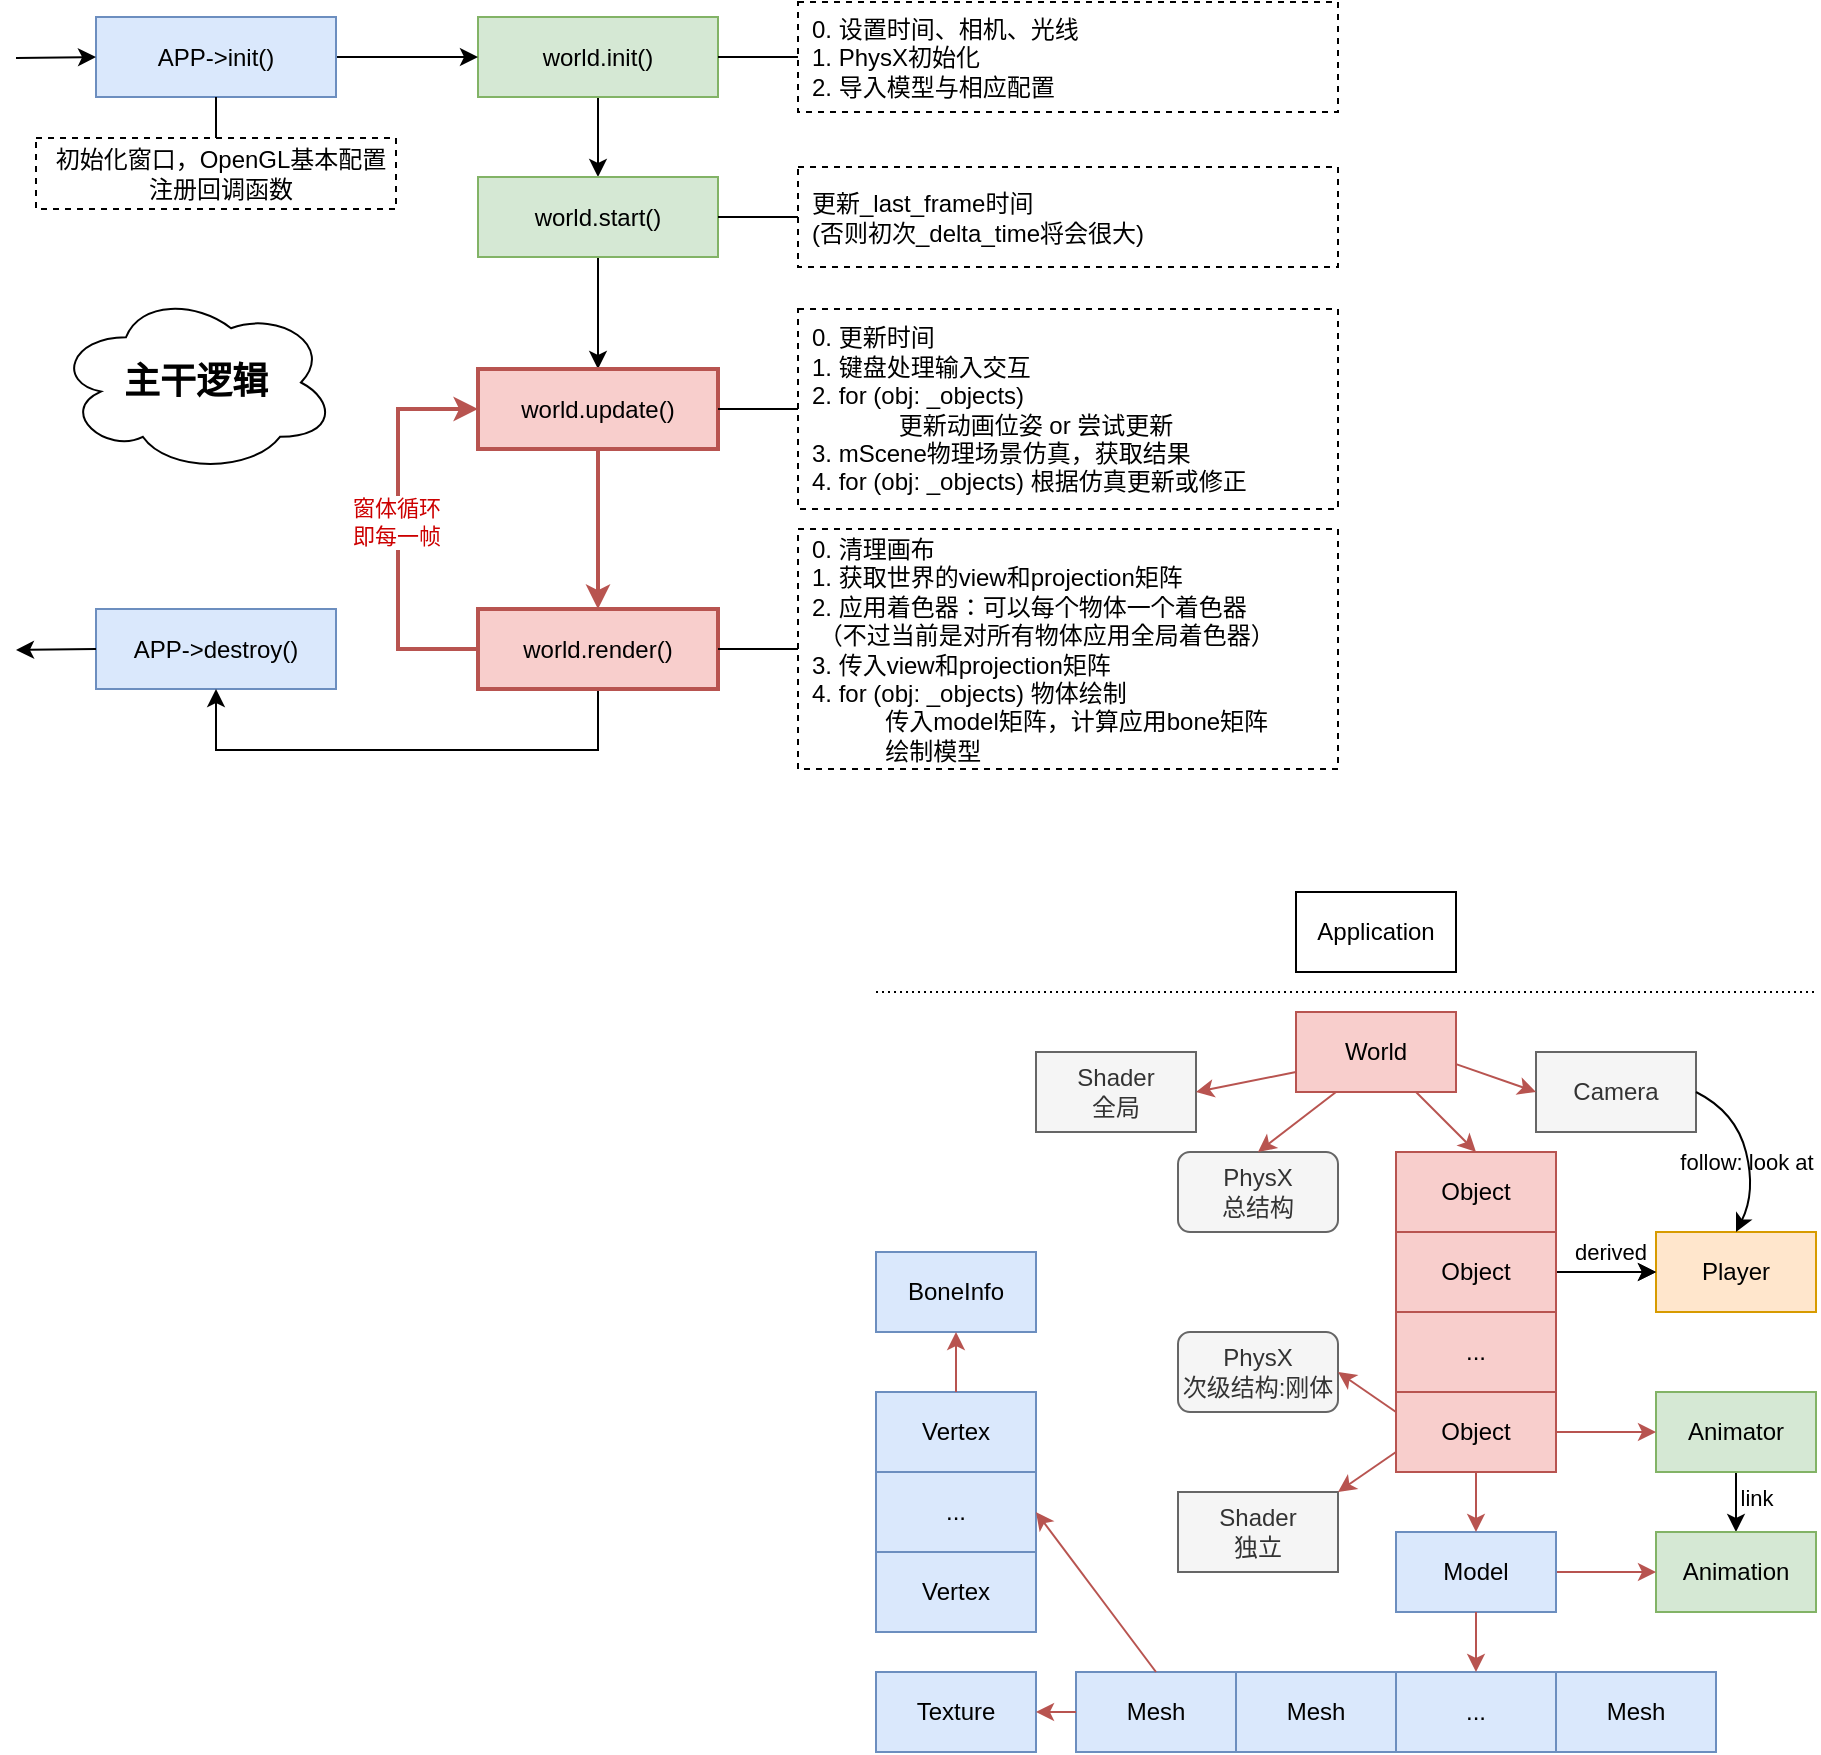 <mxfile version="26.0.3">
  <diagram name="Page-1" id="UYvBciO4MKMLF2sFaEEk">
    <mxGraphModel dx="1430" dy="763" grid="1" gridSize="10" guides="1" tooltips="1" connect="1" arrows="1" fold="1" page="1" pageScale="1" pageWidth="850" pageHeight="1100" math="0" shadow="0">
      <root>
        <mxCell id="0" />
        <mxCell id="1" parent="0" />
        <mxCell id="TSMxXaVwhn4SRF5zva0e-20" style="edgeStyle=orthogonalEdgeStyle;rounded=0;orthogonalLoop=1;jettySize=auto;html=1;exitX=0.5;exitY=1;exitDx=0;exitDy=0;entryX=0.5;entryY=0;entryDx=0;entryDy=0;" edge="1" parent="1" source="TSMxXaVwhn4SRF5zva0e-1" target="TSMxXaVwhn4SRF5zva0e-2">
          <mxGeometry relative="1" as="geometry" />
        </mxCell>
        <mxCell id="TSMxXaVwhn4SRF5zva0e-1" value="world.init()" style="rounded=0;whiteSpace=wrap;html=1;fillColor=#d5e8d4;strokeColor=#82b366;" vertex="1" parent="1">
          <mxGeometry x="271" y="182.5" width="120" height="40" as="geometry" />
        </mxCell>
        <mxCell id="TSMxXaVwhn4SRF5zva0e-21" style="edgeStyle=orthogonalEdgeStyle;rounded=0;orthogonalLoop=1;jettySize=auto;html=1;exitX=0.5;exitY=1;exitDx=0;exitDy=0;entryX=0.5;entryY=0;entryDx=0;entryDy=0;" edge="1" parent="1" source="TSMxXaVwhn4SRF5zva0e-2" target="TSMxXaVwhn4SRF5zva0e-3">
          <mxGeometry relative="1" as="geometry" />
        </mxCell>
        <mxCell id="TSMxXaVwhn4SRF5zva0e-2" value="world.start()" style="rounded=0;whiteSpace=wrap;html=1;fillColor=#d5e8d4;strokeColor=#82b366;" vertex="1" parent="1">
          <mxGeometry x="271" y="262.5" width="120" height="40" as="geometry" />
        </mxCell>
        <mxCell id="TSMxXaVwhn4SRF5zva0e-22" style="edgeStyle=orthogonalEdgeStyle;rounded=0;orthogonalLoop=1;jettySize=auto;html=1;exitX=0.5;exitY=1;exitDx=0;exitDy=0;entryX=0.5;entryY=0;entryDx=0;entryDy=0;strokeWidth=2;fillColor=#f8cecc;strokeColor=#b85450;" edge="1" parent="1" source="TSMxXaVwhn4SRF5zva0e-3" target="TSMxXaVwhn4SRF5zva0e-11">
          <mxGeometry relative="1" as="geometry" />
        </mxCell>
        <mxCell id="TSMxXaVwhn4SRF5zva0e-3" value="world.update()" style="rounded=0;whiteSpace=wrap;html=1;strokeWidth=2;fillColor=#f8cecc;strokeColor=#b85450;" vertex="1" parent="1">
          <mxGeometry x="271" y="358.5" width="120" height="40" as="geometry" />
        </mxCell>
        <mxCell id="TSMxXaVwhn4SRF5zva0e-25" style="edgeStyle=orthogonalEdgeStyle;rounded=0;orthogonalLoop=1;jettySize=auto;html=1;exitX=1;exitY=0.5;exitDx=0;exitDy=0;entryX=0;entryY=0.5;entryDx=0;entryDy=0;" edge="1" parent="1" source="TSMxXaVwhn4SRF5zva0e-4" target="TSMxXaVwhn4SRF5zva0e-1">
          <mxGeometry relative="1" as="geometry" />
        </mxCell>
        <mxCell id="TSMxXaVwhn4SRF5zva0e-4" value="APP-&amp;gt;init()" style="rounded=0;whiteSpace=wrap;html=1;fillColor=#dae8fc;strokeColor=#6c8ebf;" vertex="1" parent="1">
          <mxGeometry x="80" y="182.5" width="120" height="40" as="geometry" />
        </mxCell>
        <mxCell id="TSMxXaVwhn4SRF5zva0e-8" value="APP-&amp;gt;destroy()" style="rounded=0;whiteSpace=wrap;html=1;fillColor=#dae8fc;strokeColor=#6c8ebf;" vertex="1" parent="1">
          <mxGeometry x="80" y="478.5" width="120" height="40" as="geometry" />
        </mxCell>
        <mxCell id="TSMxXaVwhn4SRF5zva0e-9" value="&lt;div&gt;0. 设置时间、相机、光线&lt;/div&gt;1. PhysX初始化&lt;div&gt;2. 导入模型与相应配置&lt;/div&gt;" style="rounded=0;whiteSpace=wrap;html=1;dashed=1;align=left;spacingLeft=5;" vertex="1" parent="1">
          <mxGeometry x="431" y="175" width="270" height="55" as="geometry" />
        </mxCell>
        <mxCell id="TSMxXaVwhn4SRF5zva0e-10" value="更新_last_frame时间&lt;br&gt;(否则初次_delta_time将会很大)" style="rounded=0;whiteSpace=wrap;html=1;dashed=1;align=left;spacingLeft=5;" vertex="1" parent="1">
          <mxGeometry x="431" y="257.5" width="270" height="50" as="geometry" />
        </mxCell>
        <mxCell id="TSMxXaVwhn4SRF5zva0e-24" style="edgeStyle=orthogonalEdgeStyle;rounded=0;orthogonalLoop=1;jettySize=auto;html=1;exitX=0;exitY=0.5;exitDx=0;exitDy=0;entryX=0;entryY=0.5;entryDx=0;entryDy=0;strokeWidth=2;fillColor=#f8cecc;strokeColor=#b85450;" edge="1" parent="1" source="TSMxXaVwhn4SRF5zva0e-11" target="TSMxXaVwhn4SRF5zva0e-3">
          <mxGeometry relative="1" as="geometry">
            <Array as="points">
              <mxPoint x="231" y="498.5" />
              <mxPoint x="231" y="378.5" />
            </Array>
          </mxGeometry>
        </mxCell>
        <mxCell id="TSMxXaVwhn4SRF5zva0e-35" value="窗体循环&lt;div&gt;即每一帧&lt;/div&gt;" style="edgeLabel;html=1;align=center;verticalAlign=middle;resizable=0;points=[];fontColor=#CC0000;" vertex="1" connectable="0" parent="TSMxXaVwhn4SRF5zva0e-24">
          <mxGeometry x="0.045" y="1" relative="1" as="geometry">
            <mxPoint y="1" as="offset" />
          </mxGeometry>
        </mxCell>
        <mxCell id="TSMxXaVwhn4SRF5zva0e-27" style="edgeStyle=orthogonalEdgeStyle;rounded=0;orthogonalLoop=1;jettySize=auto;html=1;exitX=0.5;exitY=1;exitDx=0;exitDy=0;entryX=0.5;entryY=1;entryDx=0;entryDy=0;" edge="1" parent="1" source="TSMxXaVwhn4SRF5zva0e-11" target="TSMxXaVwhn4SRF5zva0e-8">
          <mxGeometry relative="1" as="geometry">
            <Array as="points">
              <mxPoint x="331" y="549" />
              <mxPoint x="140" y="549" />
            </Array>
          </mxGeometry>
        </mxCell>
        <mxCell id="TSMxXaVwhn4SRF5zva0e-11" value="world.render()" style="rounded=0;whiteSpace=wrap;html=1;strokeWidth=2;fillColor=#f8cecc;strokeColor=#b85450;" vertex="1" parent="1">
          <mxGeometry x="271" y="478.5" width="120" height="40" as="geometry" />
        </mxCell>
        <mxCell id="TSMxXaVwhn4SRF5zva0e-12" value="&lt;div&gt;0. 更新时间&lt;/div&gt;1. 键盘处理输入交互&lt;div&gt;2. for (obj: _objects)&amp;nbsp;&lt;/div&gt;&lt;div&gt;&amp;nbsp; &amp;nbsp; &amp;nbsp; &amp;nbsp; &amp;nbsp; &amp;nbsp; &amp;nbsp;更新动画位姿 or 尝试更新&lt;/div&gt;&lt;div&gt;3. mScene物理场景仿真，获取结果&lt;/div&gt;&lt;div&gt;4.&amp;nbsp;&lt;span style=&quot;background-color: transparent; color: light-dark(rgb(0, 0, 0), rgb(255, 255, 255));&quot;&gt;for (obj: _objects)&amp;nbsp;&lt;/span&gt;&lt;span style=&quot;background-color: transparent; color: light-dark(rgb(0, 0, 0), rgb(255, 255, 255));&quot;&gt;根据仿真更新或修正&lt;/span&gt;&lt;/div&gt;" style="rounded=0;whiteSpace=wrap;html=1;dashed=1;align=left;spacingLeft=5;" vertex="1" parent="1">
          <mxGeometry x="431" y="328.5" width="270" height="100" as="geometry" />
        </mxCell>
        <mxCell id="TSMxXaVwhn4SRF5zva0e-13" value="&lt;div&gt;0. 清理画布&lt;/div&gt;1. 获取世界的view和projection矩阵&lt;div&gt;2. 应用着色器：可以每个物体一个着色器&lt;/div&gt;&lt;div&gt;&amp;nbsp;（不过当前是对所有物体应用全局着色器）&lt;/div&gt;&lt;div&gt;3.&amp;nbsp;&lt;span style=&quot;background-color: transparent; color: light-dark(rgb(0, 0, 0), rgb(255, 255, 255));&quot;&gt;传入view和projection矩阵&lt;/span&gt;&lt;/div&gt;&lt;div&gt;&lt;span style=&quot;background-color: transparent; color: light-dark(rgb(0, 0, 0), rgb(255, 255, 255));&quot;&gt;4. for (obj: _objects) 物体绘制&lt;/span&gt;&lt;/div&gt;&lt;div&gt;&lt;span style=&quot;background-color: transparent; color: light-dark(rgb(0, 0, 0), rgb(255, 255, 255));&quot;&gt;&amp;nbsp; &amp;nbsp; &amp;nbsp; &amp;nbsp; &amp;nbsp; &amp;nbsp;传入model矩阵，计算应用bone矩阵&lt;/span&gt;&lt;/div&gt;&lt;div&gt;&lt;span style=&quot;background-color: transparent; color: light-dark(rgb(0, 0, 0), rgb(255, 255, 255));&quot;&gt;&amp;nbsp; &amp;nbsp; &amp;nbsp; &amp;nbsp; &amp;nbsp; &amp;nbsp;绘制模型&lt;/span&gt;&lt;/div&gt;" style="rounded=0;whiteSpace=wrap;html=1;dashed=1;align=left;spacingLeft=5;" vertex="1" parent="1">
          <mxGeometry x="431" y="438.5" width="270" height="120" as="geometry" />
        </mxCell>
        <mxCell id="TSMxXaVwhn4SRF5zva0e-15" value="" style="endArrow=none;html=1;rounded=0;entryX=0;entryY=0.5;entryDx=0;entryDy=0;exitX=1;exitY=0.5;exitDx=0;exitDy=0;" edge="1" parent="1" source="TSMxXaVwhn4SRF5zva0e-3" target="TSMxXaVwhn4SRF5zva0e-12">
          <mxGeometry width="50" height="50" relative="1" as="geometry">
            <mxPoint x="181" y="458.5" as="sourcePoint" />
            <mxPoint x="231" y="408.5" as="targetPoint" />
          </mxGeometry>
        </mxCell>
        <mxCell id="TSMxXaVwhn4SRF5zva0e-16" value="" style="endArrow=none;html=1;rounded=0;entryX=0;entryY=0.5;entryDx=0;entryDy=0;exitX=1;exitY=0.5;exitDx=0;exitDy=0;" edge="1" parent="1" source="TSMxXaVwhn4SRF5zva0e-11" target="TSMxXaVwhn4SRF5zva0e-13">
          <mxGeometry width="50" height="50" relative="1" as="geometry">
            <mxPoint x="401" y="388.5" as="sourcePoint" />
            <mxPoint x="441" y="388.5" as="targetPoint" />
          </mxGeometry>
        </mxCell>
        <mxCell id="TSMxXaVwhn4SRF5zva0e-17" value="" style="endArrow=none;html=1;rounded=0;entryX=0;entryY=0.5;entryDx=0;entryDy=0;exitX=1;exitY=0.5;exitDx=0;exitDy=0;" edge="1" parent="1" source="TSMxXaVwhn4SRF5zva0e-2" target="TSMxXaVwhn4SRF5zva0e-10">
          <mxGeometry width="50" height="50" relative="1" as="geometry">
            <mxPoint x="401" y="412.5" as="sourcePoint" />
            <mxPoint x="441" y="412.5" as="targetPoint" />
          </mxGeometry>
        </mxCell>
        <mxCell id="TSMxXaVwhn4SRF5zva0e-18" value="" style="endArrow=none;html=1;rounded=0;entryX=0;entryY=0.5;entryDx=0;entryDy=0;exitX=1;exitY=0.5;exitDx=0;exitDy=0;" edge="1" parent="1" source="TSMxXaVwhn4SRF5zva0e-1" target="TSMxXaVwhn4SRF5zva0e-9">
          <mxGeometry width="50" height="50" relative="1" as="geometry">
            <mxPoint x="401" y="292.5" as="sourcePoint" />
            <mxPoint x="441" y="292.5" as="targetPoint" />
          </mxGeometry>
        </mxCell>
        <mxCell id="TSMxXaVwhn4SRF5zva0e-29" value="" style="endArrow=classic;html=1;rounded=0;entryX=0;entryY=0.5;entryDx=0;entryDy=0;" edge="1" parent="1" target="TSMxXaVwhn4SRF5zva0e-4">
          <mxGeometry width="50" height="50" relative="1" as="geometry">
            <mxPoint x="40" y="203" as="sourcePoint" />
            <mxPoint x="10" y="203" as="targetPoint" />
          </mxGeometry>
        </mxCell>
        <mxCell id="TSMxXaVwhn4SRF5zva0e-30" value="" style="endArrow=classic;html=1;rounded=0;exitX=0;exitY=0.5;exitDx=0;exitDy=0;" edge="1" parent="1" source="TSMxXaVwhn4SRF5zva0e-8">
          <mxGeometry width="50" height="50" relative="1" as="geometry">
            <mxPoint x="-60" y="559" as="sourcePoint" />
            <mxPoint x="40" y="499" as="targetPoint" />
          </mxGeometry>
        </mxCell>
        <mxCell id="TSMxXaVwhn4SRF5zva0e-32" value="&lt;div&gt;初始化窗口，OpenGL基本配置&lt;/div&gt;&lt;div&gt;注册回调函数&lt;/div&gt;" style="rounded=0;whiteSpace=wrap;html=1;dashed=1;align=center;spacingLeft=5;" vertex="1" parent="1">
          <mxGeometry x="50" y="243" width="180" height="35.5" as="geometry" />
        </mxCell>
        <mxCell id="TSMxXaVwhn4SRF5zva0e-33" value="" style="endArrow=none;html=1;rounded=0;entryX=0.5;entryY=0;entryDx=0;entryDy=0;exitX=0.5;exitY=1;exitDx=0;exitDy=0;" edge="1" parent="1" source="TSMxXaVwhn4SRF5zva0e-4" target="TSMxXaVwhn4SRF5zva0e-32">
          <mxGeometry width="50" height="50" relative="1" as="geometry">
            <mxPoint x="401" y="213" as="sourcePoint" />
            <mxPoint x="441" y="213" as="targetPoint" />
          </mxGeometry>
        </mxCell>
        <mxCell id="TSMxXaVwhn4SRF5zva0e-34" value="&lt;font style=&quot;font-size: 18px;&quot;&gt;&lt;b&gt;主干逻辑&lt;/b&gt;&lt;/font&gt;" style="ellipse;shape=cloud;whiteSpace=wrap;html=1;" vertex="1" parent="1">
          <mxGeometry x="60" y="320" width="140" height="90.5" as="geometry" />
        </mxCell>
        <mxCell id="TSMxXaVwhn4SRF5zva0e-36" value="World" style="rounded=0;whiteSpace=wrap;html=1;fillColor=#f8cecc;strokeColor=#b85450;" vertex="1" parent="1">
          <mxGeometry x="680" y="680" width="80" height="40" as="geometry" />
        </mxCell>
        <mxCell id="TSMxXaVwhn4SRF5zva0e-38" value="Object" style="rounded=0;whiteSpace=wrap;html=1;fillColor=#f8cecc;strokeColor=#b85450;" vertex="1" parent="1">
          <mxGeometry x="730" y="750" width="80" height="40" as="geometry" />
        </mxCell>
        <mxCell id="TSMxXaVwhn4SRF5zva0e-39" value="Player" style="rounded=0;whiteSpace=wrap;html=1;fillColor=#ffe6cc;strokeColor=#d79b00;" vertex="1" parent="1">
          <mxGeometry x="860" y="790" width="80" height="40" as="geometry" />
        </mxCell>
        <mxCell id="TSMxXaVwhn4SRF5zva0e-77" style="edgeStyle=orthogonalEdgeStyle;rounded=0;orthogonalLoop=1;jettySize=auto;html=1;exitX=0.5;exitY=1;exitDx=0;exitDy=0;entryX=0.5;entryY=0;entryDx=0;entryDy=0;" edge="1" parent="1" source="TSMxXaVwhn4SRF5zva0e-40" target="TSMxXaVwhn4SRF5zva0e-41">
          <mxGeometry relative="1" as="geometry" />
        </mxCell>
        <mxCell id="TSMxXaVwhn4SRF5zva0e-78" value="link" style="edgeLabel;html=1;align=center;verticalAlign=middle;resizable=0;points=[];" vertex="1" connectable="0" parent="TSMxXaVwhn4SRF5zva0e-77">
          <mxGeometry x="-0.119" y="2" relative="1" as="geometry">
            <mxPoint x="8" as="offset" />
          </mxGeometry>
        </mxCell>
        <mxCell id="TSMxXaVwhn4SRF5zva0e-40" value="Animator" style="rounded=0;whiteSpace=wrap;html=1;fillColor=#d5e8d4;strokeColor=#82b366;" vertex="1" parent="1">
          <mxGeometry x="860" y="870" width="80" height="40" as="geometry" />
        </mxCell>
        <mxCell id="TSMxXaVwhn4SRF5zva0e-41" value="Animation" style="rounded=0;whiteSpace=wrap;html=1;fillColor=#d5e8d4;strokeColor=#82b366;" vertex="1" parent="1">
          <mxGeometry x="860" y="940" width="80" height="40" as="geometry" />
        </mxCell>
        <mxCell id="TSMxXaVwhn4SRF5zva0e-81" style="edgeStyle=orthogonalEdgeStyle;rounded=0;orthogonalLoop=1;jettySize=auto;html=1;exitX=1;exitY=0.5;exitDx=0;exitDy=0;entryX=0;entryY=0.5;entryDx=0;entryDy=0;fillColor=#f8cecc;strokeColor=#b85450;" edge="1" parent="1" source="TSMxXaVwhn4SRF5zva0e-42" target="TSMxXaVwhn4SRF5zva0e-41">
          <mxGeometry relative="1" as="geometry" />
        </mxCell>
        <mxCell id="TSMxXaVwhn4SRF5zva0e-42" value="Model" style="rounded=0;whiteSpace=wrap;html=1;fillColor=#dae8fc;strokeColor=#6c8ebf;" vertex="1" parent="1">
          <mxGeometry x="730" y="940" width="80" height="40" as="geometry" />
        </mxCell>
        <mxCell id="TSMxXaVwhn4SRF5zva0e-44" value="BoneInfo" style="rounded=0;whiteSpace=wrap;html=1;fillColor=#dae8fc;strokeColor=#6c8ebf;" vertex="1" parent="1">
          <mxGeometry x="470" y="800" width="80" height="40" as="geometry" />
        </mxCell>
        <mxCell id="TSMxXaVwhn4SRF5zva0e-45" value="Shader&lt;div&gt;独立&lt;/div&gt;" style="rounded=0;whiteSpace=wrap;html=1;fillColor=#f5f5f5;fontColor=#333333;strokeColor=#666666;" vertex="1" parent="1">
          <mxGeometry x="621" y="920" width="80" height="40" as="geometry" />
        </mxCell>
        <mxCell id="TSMxXaVwhn4SRF5zva0e-46" value="Application" style="rounded=0;whiteSpace=wrap;html=1;" vertex="1" parent="1">
          <mxGeometry x="680" y="620" width="80" height="40" as="geometry" />
        </mxCell>
        <mxCell id="TSMxXaVwhn4SRF5zva0e-47" value="Camera" style="rounded=0;whiteSpace=wrap;html=1;fillColor=#f5f5f5;fontColor=#333333;strokeColor=#666666;" vertex="1" parent="1">
          <mxGeometry x="800" y="700" width="80" height="40" as="geometry" />
        </mxCell>
        <mxCell id="TSMxXaVwhn4SRF5zva0e-54" style="edgeStyle=orthogonalEdgeStyle;rounded=0;orthogonalLoop=1;jettySize=auto;html=1;exitX=1;exitY=0.5;exitDx=0;exitDy=0;entryX=0;entryY=0.5;entryDx=0;entryDy=0;" edge="1" parent="1" source="TSMxXaVwhn4SRF5zva0e-48" target="TSMxXaVwhn4SRF5zva0e-39">
          <mxGeometry relative="1" as="geometry" />
        </mxCell>
        <mxCell id="TSMxXaVwhn4SRF5zva0e-55" value="" style="edgeStyle=orthogonalEdgeStyle;rounded=0;orthogonalLoop=1;jettySize=auto;html=1;" edge="1" parent="1" source="TSMxXaVwhn4SRF5zva0e-48" target="TSMxXaVwhn4SRF5zva0e-39">
          <mxGeometry relative="1" as="geometry" />
        </mxCell>
        <mxCell id="TSMxXaVwhn4SRF5zva0e-56" value="derived" style="edgeLabel;html=1;align=center;verticalAlign=middle;resizable=0;points=[];fontColor=default;labelBackgroundColor=none;" vertex="1" connectable="0" parent="TSMxXaVwhn4SRF5zva0e-55">
          <mxGeometry x="0.333" y="-1" relative="1" as="geometry">
            <mxPoint x="-7" y="-11" as="offset" />
          </mxGeometry>
        </mxCell>
        <mxCell id="TSMxXaVwhn4SRF5zva0e-48" value="Object" style="rounded=0;whiteSpace=wrap;html=1;fillColor=#f8cecc;strokeColor=#b85450;" vertex="1" parent="1">
          <mxGeometry x="730" y="790" width="80" height="40" as="geometry" />
        </mxCell>
        <mxCell id="TSMxXaVwhn4SRF5zva0e-74" style="edgeStyle=orthogonalEdgeStyle;rounded=0;orthogonalLoop=1;jettySize=auto;html=1;exitX=1;exitY=0.5;exitDx=0;exitDy=0;entryX=0;entryY=0.5;entryDx=0;entryDy=0;fillColor=#f8cecc;strokeColor=#b85450;" edge="1" parent="1" source="TSMxXaVwhn4SRF5zva0e-49" target="TSMxXaVwhn4SRF5zva0e-40">
          <mxGeometry relative="1" as="geometry" />
        </mxCell>
        <mxCell id="TSMxXaVwhn4SRF5zva0e-82" style="edgeStyle=orthogonalEdgeStyle;rounded=0;orthogonalLoop=1;jettySize=auto;html=1;exitX=0.5;exitY=1;exitDx=0;exitDy=0;entryX=0.5;entryY=0;entryDx=0;entryDy=0;fillColor=#f8cecc;strokeColor=#b85450;" edge="1" parent="1" source="TSMxXaVwhn4SRF5zva0e-49" target="TSMxXaVwhn4SRF5zva0e-42">
          <mxGeometry relative="1" as="geometry" />
        </mxCell>
        <mxCell id="TSMxXaVwhn4SRF5zva0e-49" value="Object" style="rounded=0;whiteSpace=wrap;html=1;fillColor=#f8cecc;strokeColor=#b85450;" vertex="1" parent="1">
          <mxGeometry x="730" y="870" width="80" height="40" as="geometry" />
        </mxCell>
        <mxCell id="TSMxXaVwhn4SRF5zva0e-50" value="..." style="rounded=0;whiteSpace=wrap;html=1;strokeColor=#b85450;fillColor=#f8cecc;" vertex="1" parent="1">
          <mxGeometry x="730" y="830" width="80" height="40" as="geometry" />
        </mxCell>
        <mxCell id="TSMxXaVwhn4SRF5zva0e-53" value="Shader&lt;div&gt;全局&lt;/div&gt;" style="rounded=0;whiteSpace=wrap;html=1;fillColor=#f5f5f5;fontColor=#333333;strokeColor=#666666;" vertex="1" parent="1">
          <mxGeometry x="550" y="700" width="80" height="40" as="geometry" />
        </mxCell>
        <mxCell id="TSMxXaVwhn4SRF5zva0e-58" value="PhysX&lt;div&gt;总结构&lt;/div&gt;" style="rounded=1;whiteSpace=wrap;html=1;fillColor=#f5f5f5;fontColor=#333333;strokeColor=#666666;" vertex="1" parent="1">
          <mxGeometry x="621" y="750" width="80" height="40" as="geometry" />
        </mxCell>
        <mxCell id="TSMxXaVwhn4SRF5zva0e-59" value="PhysX&lt;div&gt;次级结构:刚体&lt;/div&gt;" style="rounded=1;whiteSpace=wrap;html=1;fillColor=#f5f5f5;fontColor=#333333;strokeColor=#666666;" vertex="1" parent="1">
          <mxGeometry x="621" y="840" width="80" height="40" as="geometry" />
        </mxCell>
        <mxCell id="TSMxXaVwhn4SRF5zva0e-60" value="Mesh" style="rounded=0;whiteSpace=wrap;html=1;fillColor=#dae8fc;strokeColor=#6c8ebf;" vertex="1" parent="1">
          <mxGeometry x="650" y="1010" width="80" height="40" as="geometry" />
        </mxCell>
        <mxCell id="TSMxXaVwhn4SRF5zva0e-61" value="..." style="rounded=0;whiteSpace=wrap;html=1;fillColor=#dae8fc;strokeColor=#6c8ebf;" vertex="1" parent="1">
          <mxGeometry x="730" y="1010" width="80" height="40" as="geometry" />
        </mxCell>
        <mxCell id="TSMxXaVwhn4SRF5zva0e-62" value="Mesh" style="rounded=0;whiteSpace=wrap;html=1;fillColor=#dae8fc;strokeColor=#6c8ebf;" vertex="1" parent="1">
          <mxGeometry x="810" y="1010" width="80" height="40" as="geometry" />
        </mxCell>
        <mxCell id="TSMxXaVwhn4SRF5zva0e-63" value="Texture" style="rounded=0;whiteSpace=wrap;html=1;fillColor=#dae8fc;strokeColor=#6c8ebf;" vertex="1" parent="1">
          <mxGeometry x="470" y="1010" width="80" height="40" as="geometry" />
        </mxCell>
        <mxCell id="TSMxXaVwhn4SRF5zva0e-64" value="Vertex" style="rounded=0;whiteSpace=wrap;html=1;fillColor=#dae8fc;strokeColor=#6c8ebf;" vertex="1" parent="1">
          <mxGeometry x="470" y="870" width="80" height="40" as="geometry" />
        </mxCell>
        <mxCell id="TSMxXaVwhn4SRF5zva0e-69" value="" style="endArrow=classic;html=1;rounded=0;exitX=0.25;exitY=1;exitDx=0;exitDy=0;entryX=0.5;entryY=0;entryDx=0;entryDy=0;fillColor=#f8cecc;strokeColor=#b85450;" edge="1" parent="1" source="TSMxXaVwhn4SRF5zva0e-36" target="TSMxXaVwhn4SRF5zva0e-58">
          <mxGeometry width="50" height="50" relative="1" as="geometry">
            <mxPoint x="520" y="790" as="sourcePoint" />
            <mxPoint x="570" y="740" as="targetPoint" />
          </mxGeometry>
        </mxCell>
        <mxCell id="TSMxXaVwhn4SRF5zva0e-70" value="" style="endArrow=classic;html=1;rounded=0;exitX=0.75;exitY=1;exitDx=0;exitDy=0;entryX=0.5;entryY=0;entryDx=0;entryDy=0;fillColor=#f8cecc;strokeColor=#b85450;" edge="1" parent="1" source="TSMxXaVwhn4SRF5zva0e-36" target="TSMxXaVwhn4SRF5zva0e-38">
          <mxGeometry width="50" height="50" relative="1" as="geometry">
            <mxPoint x="710" y="730" as="sourcePoint" />
            <mxPoint x="650" y="770" as="targetPoint" />
          </mxGeometry>
        </mxCell>
        <mxCell id="TSMxXaVwhn4SRF5zva0e-71" value="" style="curved=1;endArrow=classic;html=1;rounded=0;exitX=1;exitY=0.5;exitDx=0;exitDy=0;entryX=0.5;entryY=0;entryDx=0;entryDy=0;" edge="1" parent="1" source="TSMxXaVwhn4SRF5zva0e-47" target="TSMxXaVwhn4SRF5zva0e-39">
          <mxGeometry width="50" height="50" relative="1" as="geometry">
            <mxPoint x="1030" y="720" as="sourcePoint" />
            <mxPoint x="1080" y="670" as="targetPoint" />
            <Array as="points">
              <mxPoint x="900" y="730" />
              <mxPoint x="910" y="770" />
            </Array>
          </mxGeometry>
        </mxCell>
        <mxCell id="TSMxXaVwhn4SRF5zva0e-72" value="follow: look at" style="edgeLabel;html=1;align=center;verticalAlign=middle;resizable=0;points=[];labelBackgroundColor=none;" vertex="1" connectable="0" parent="TSMxXaVwhn4SRF5zva0e-71">
          <mxGeometry x="0.113" y="-1" relative="1" as="geometry">
            <mxPoint as="offset" />
          </mxGeometry>
        </mxCell>
        <mxCell id="TSMxXaVwhn4SRF5zva0e-83" value="..." style="rounded=0;whiteSpace=wrap;html=1;fillColor=#dae8fc;strokeColor=#6c8ebf;" vertex="1" parent="1">
          <mxGeometry x="470" y="910" width="80" height="40" as="geometry" />
        </mxCell>
        <mxCell id="TSMxXaVwhn4SRF5zva0e-84" value="Vertex" style="rounded=0;whiteSpace=wrap;html=1;fillColor=#dae8fc;strokeColor=#6c8ebf;" vertex="1" parent="1">
          <mxGeometry x="470" y="950" width="80" height="40" as="geometry" />
        </mxCell>
        <mxCell id="TSMxXaVwhn4SRF5zva0e-85" value="" style="endArrow=classic;html=1;rounded=0;exitX=0;exitY=0.25;exitDx=0;exitDy=0;entryX=1;entryY=0.5;entryDx=0;entryDy=0;fillColor=#f8cecc;strokeColor=#b85450;exitPerimeter=0;" edge="1" parent="1" source="TSMxXaVwhn4SRF5zva0e-49" target="TSMxXaVwhn4SRF5zva0e-59">
          <mxGeometry width="50" height="50" relative="1" as="geometry">
            <mxPoint x="750" y="970" as="sourcePoint" />
            <mxPoint x="711" y="970" as="targetPoint" />
          </mxGeometry>
        </mxCell>
        <mxCell id="TSMxXaVwhn4SRF5zva0e-86" value="" style="endArrow=classic;html=1;rounded=0;exitX=0;exitY=0.75;exitDx=0;exitDy=0;entryX=1;entryY=0;entryDx=0;entryDy=0;fillColor=#f8cecc;strokeColor=#b85450;" edge="1" parent="1" source="TSMxXaVwhn4SRF5zva0e-49" target="TSMxXaVwhn4SRF5zva0e-45">
          <mxGeometry width="50" height="50" relative="1" as="geometry">
            <mxPoint x="750" y="900" as="sourcePoint" />
            <mxPoint x="711" y="900" as="targetPoint" />
          </mxGeometry>
        </mxCell>
        <mxCell id="TSMxXaVwhn4SRF5zva0e-87" value="" style="endArrow=classic;html=1;rounded=0;exitX=0.5;exitY=1;exitDx=0;exitDy=0;entryX=0.5;entryY=0;entryDx=0;entryDy=0;fillColor=#f8cecc;strokeColor=#b85450;" edge="1" parent="1" source="TSMxXaVwhn4SRF5zva0e-42" target="TSMxXaVwhn4SRF5zva0e-61">
          <mxGeometry width="50" height="50" relative="1" as="geometry">
            <mxPoint x="750" y="920" as="sourcePoint" />
            <mxPoint x="711" y="950" as="targetPoint" />
          </mxGeometry>
        </mxCell>
        <mxCell id="TSMxXaVwhn4SRF5zva0e-88" value="Mesh" style="rounded=0;whiteSpace=wrap;html=1;fillColor=#dae8fc;strokeColor=#6c8ebf;" vertex="1" parent="1">
          <mxGeometry x="570" y="1010" width="80" height="40" as="geometry" />
        </mxCell>
        <mxCell id="TSMxXaVwhn4SRF5zva0e-90" value="" style="endArrow=classic;html=1;rounded=0;exitX=0;exitY=0.5;exitDx=0;exitDy=0;entryX=1;entryY=0.5;entryDx=0;entryDy=0;fillColor=#f8cecc;strokeColor=#b85450;" edge="1" parent="1" source="TSMxXaVwhn4SRF5zva0e-88" target="TSMxXaVwhn4SRF5zva0e-63">
          <mxGeometry width="50" height="50" relative="1" as="geometry">
            <mxPoint x="750" y="920" as="sourcePoint" />
            <mxPoint x="711" y="950" as="targetPoint" />
          </mxGeometry>
        </mxCell>
        <mxCell id="TSMxXaVwhn4SRF5zva0e-91" value="" style="endArrow=classic;html=1;rounded=0;exitX=0.5;exitY=0;exitDx=0;exitDy=0;entryX=1;entryY=0.5;entryDx=0;entryDy=0;fillColor=#f8cecc;strokeColor=#b85450;" edge="1" parent="1" source="TSMxXaVwhn4SRF5zva0e-88" target="TSMxXaVwhn4SRF5zva0e-83">
          <mxGeometry width="50" height="50" relative="1" as="geometry">
            <mxPoint x="590" y="1040" as="sourcePoint" />
            <mxPoint x="540" y="1040" as="targetPoint" />
          </mxGeometry>
        </mxCell>
        <mxCell id="TSMxXaVwhn4SRF5zva0e-92" value="" style="endArrow=classic;html=1;rounded=0;exitX=0.5;exitY=0;exitDx=0;exitDy=0;entryX=0.5;entryY=1;entryDx=0;entryDy=0;fillColor=#f8cecc;strokeColor=#b85450;" edge="1" parent="1" source="TSMxXaVwhn4SRF5zva0e-64" target="TSMxXaVwhn4SRF5zva0e-44">
          <mxGeometry width="50" height="50" relative="1" as="geometry">
            <mxPoint x="610" y="1020" as="sourcePoint" />
            <mxPoint x="560" y="940" as="targetPoint" />
          </mxGeometry>
        </mxCell>
        <mxCell id="TSMxXaVwhn4SRF5zva0e-93" value="" style="endArrow=classic;html=1;rounded=0;exitX=0;exitY=0.75;exitDx=0;exitDy=0;entryX=1;entryY=0.5;entryDx=0;entryDy=0;fillColor=#f8cecc;strokeColor=#b85450;" edge="1" parent="1" source="TSMxXaVwhn4SRF5zva0e-36" target="TSMxXaVwhn4SRF5zva0e-53">
          <mxGeometry width="50" height="50" relative="1" as="geometry">
            <mxPoint x="710" y="730" as="sourcePoint" />
            <mxPoint x="690" y="760" as="targetPoint" />
          </mxGeometry>
        </mxCell>
        <mxCell id="TSMxXaVwhn4SRF5zva0e-94" value="" style="endArrow=classic;html=1;rounded=0;exitX=0.996;exitY=0.649;exitDx=0;exitDy=0;entryX=0;entryY=0.5;entryDx=0;entryDy=0;fillColor=#f8cecc;strokeColor=#b85450;exitPerimeter=0;" edge="1" parent="1" source="TSMxXaVwhn4SRF5zva0e-36" target="TSMxXaVwhn4SRF5zva0e-47">
          <mxGeometry width="50" height="50" relative="1" as="geometry">
            <mxPoint x="690" y="720" as="sourcePoint" />
            <mxPoint x="640" y="730" as="targetPoint" />
          </mxGeometry>
        </mxCell>
        <mxCell id="TSMxXaVwhn4SRF5zva0e-95" value="" style="endArrow=none;html=1;rounded=0;dashed=1;dashPattern=1 2;" edge="1" parent="1">
          <mxGeometry width="50" height="50" relative="1" as="geometry">
            <mxPoint x="470" y="670" as="sourcePoint" />
            <mxPoint x="940" y="670" as="targetPoint" />
          </mxGeometry>
        </mxCell>
      </root>
    </mxGraphModel>
  </diagram>
</mxfile>
